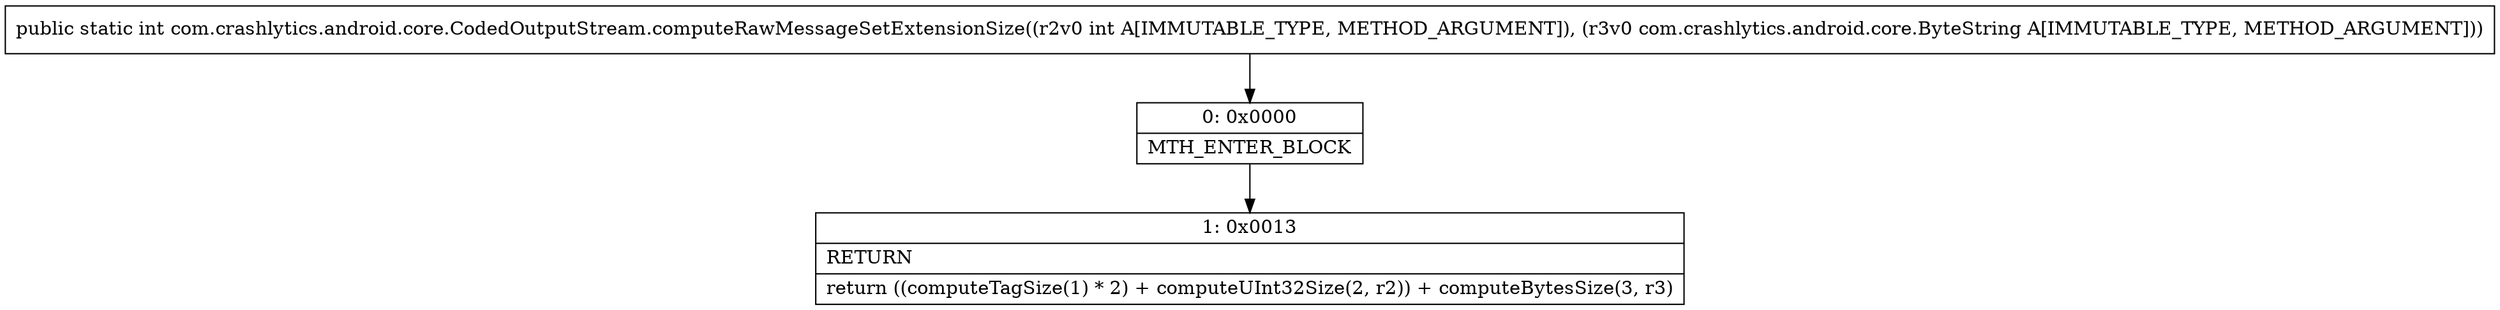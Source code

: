 digraph "CFG forcom.crashlytics.android.core.CodedOutputStream.computeRawMessageSetExtensionSize(ILcom\/crashlytics\/android\/core\/ByteString;)I" {
Node_0 [shape=record,label="{0\:\ 0x0000|MTH_ENTER_BLOCK\l}"];
Node_1 [shape=record,label="{1\:\ 0x0013|RETURN\l|return ((computeTagSize(1) * 2) + computeUInt32Size(2, r2)) + computeBytesSize(3, r3)\l}"];
MethodNode[shape=record,label="{public static int com.crashlytics.android.core.CodedOutputStream.computeRawMessageSetExtensionSize((r2v0 int A[IMMUTABLE_TYPE, METHOD_ARGUMENT]), (r3v0 com.crashlytics.android.core.ByteString A[IMMUTABLE_TYPE, METHOD_ARGUMENT])) }"];
MethodNode -> Node_0;
Node_0 -> Node_1;
}

